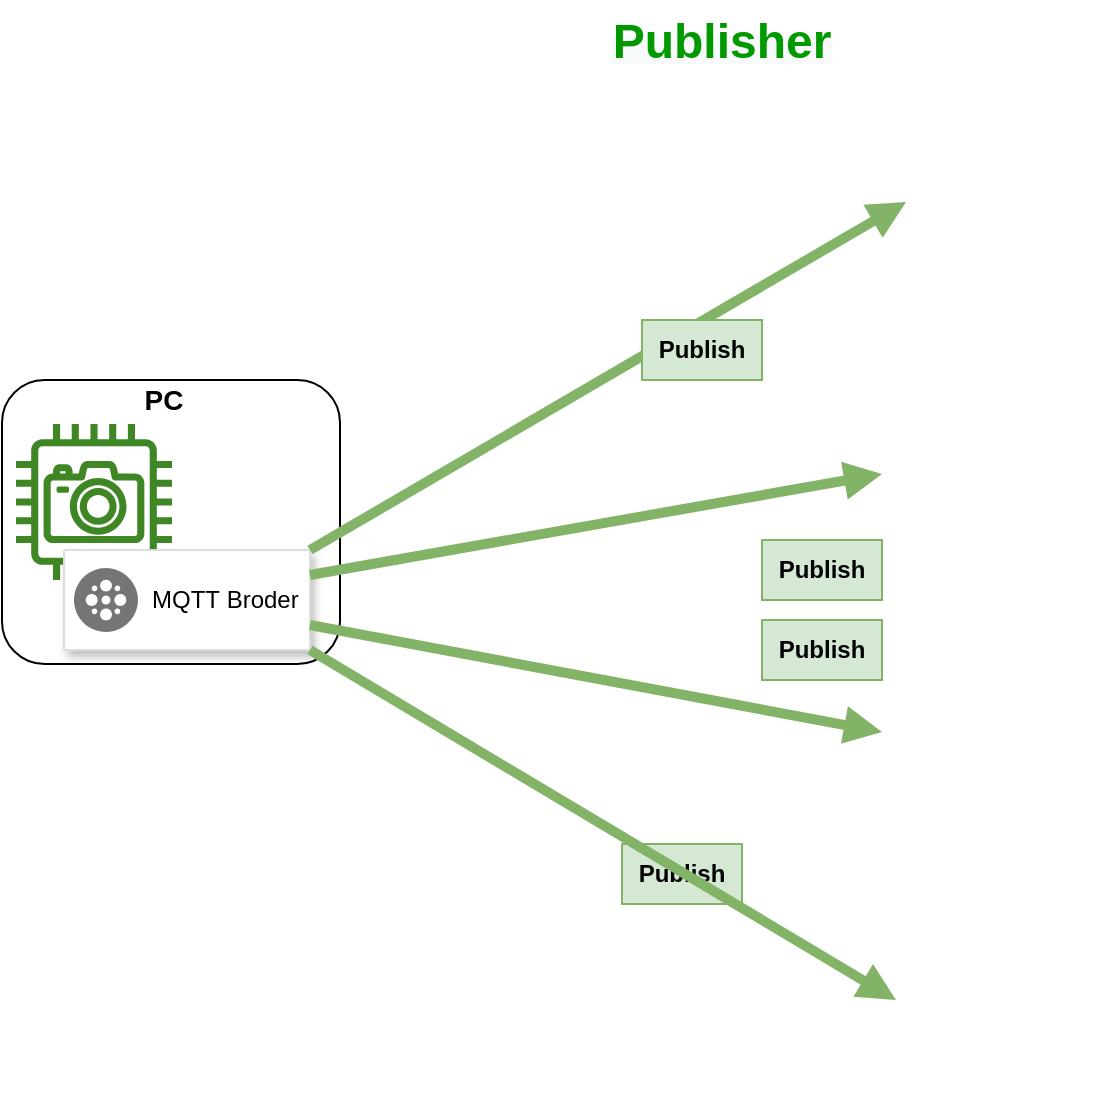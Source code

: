 <mxfile version="20.0.0" type="github">
  <diagram id="F5SDwPnBYvrJA9drzq9g" name="Page-1">
    <mxGraphModel dx="1369" dy="661" grid="0" gridSize="10" guides="1" tooltips="1" connect="1" arrows="1" fold="1" page="1" pageScale="1" pageWidth="827" pageHeight="1169" math="0" shadow="0">
      <root>
        <mxCell id="0" />
        <mxCell id="1" parent="0" />
        <mxCell id="fU6tQXLZl2TWPpuWkvAG-67" value="" style="rounded=1;whiteSpace=wrap;html=1;" vertex="1" parent="1">
          <mxGeometry x="190" y="260" width="169" height="142" as="geometry" />
        </mxCell>
        <mxCell id="fU6tQXLZl2TWPpuWkvAG-46" value="" style="sketch=0;outlineConnect=0;fontColor=#232F3E;gradientColor=none;fillColor=#3F8624;strokeColor=none;dashed=0;verticalLabelPosition=bottom;verticalAlign=top;align=center;html=1;fontSize=12;fontStyle=0;aspect=fixed;pointerEvents=1;shape=mxgraph.aws4.camera;" vertex="1" parent="1">
          <mxGeometry x="197" y="282" width="78" height="78" as="geometry" />
        </mxCell>
        <mxCell id="fU6tQXLZl2TWPpuWkvAG-47" value="" style="strokeColor=#dddddd;shadow=1;strokeWidth=1;rounded=1;absoluteArcSize=1;arcSize=2;" vertex="1" parent="1">
          <mxGeometry x="221" y="345" width="123" height="50" as="geometry" />
        </mxCell>
        <mxCell id="fU6tQXLZl2TWPpuWkvAG-48" value="&lt;div style=&quot;text-align: center;&quot;&gt;&lt;span style=&quot;background-color: initial;&quot;&gt;MQTT&amp;nbsp;&lt;/span&gt;&lt;span style=&quot;background-color: initial;&quot;&gt;Broder&lt;/span&gt;&lt;/div&gt;" style="sketch=0;dashed=0;connectable=0;html=1;fillColor=#757575;strokeColor=none;shape=mxgraph.gcp2.cluster;part=1;labelPosition=right;verticalLabelPosition=middle;align=left;verticalAlign=middle;spacingLeft=5;fontSize=12;" vertex="1" parent="fU6tQXLZl2TWPpuWkvAG-47">
          <mxGeometry y="0.5" width="32" height="32" relative="1" as="geometry">
            <mxPoint x="5" y="-16" as="offset" />
          </mxGeometry>
        </mxCell>
        <mxCell id="fU6tQXLZl2TWPpuWkvAG-49" value="" style="shape=image;verticalLabelPosition=bottom;labelBackgroundColor=default;verticalAlign=top;aspect=fixed;imageAspect=0;image=https://is1-ssl.mzstatic.com/image/thumb/Purple114/v4/c5/90/f9/c590f9ae-b6f5-b412-1456-228c4067a8d3/AppIcon-85-220-0-4-2x.png/1200x630bb.png;" vertex="1" parent="1">
          <mxGeometry x="637" y="520" width="100" height="100" as="geometry" />
        </mxCell>
        <mxCell id="fU6tQXLZl2TWPpuWkvAG-50" value="" style="shape=image;verticalLabelPosition=bottom;labelBackgroundColor=default;verticalAlign=top;aspect=fixed;imageAspect=0;image=https://upload.wikimedia.org/wikipedia/commons/2/2d/Mobile-Smartphone-icon.png;" vertex="1" parent="1">
          <mxGeometry x="630" y="380" width="112" height="112" as="geometry" />
        </mxCell>
        <mxCell id="fU6tQXLZl2TWPpuWkvAG-51" value="" style="shape=image;verticalLabelPosition=bottom;labelBackgroundColor=default;verticalAlign=top;aspect=fixed;imageAspect=0;image=https://findicons.com/files/icons/315/hydropro_v2/512/my_computer.png;" vertex="1" parent="1">
          <mxGeometry x="642" y="120" width="102" height="102" as="geometry" />
        </mxCell>
        <mxCell id="fU6tQXLZl2TWPpuWkvAG-52" value="" style="shape=image;verticalLabelPosition=bottom;labelBackgroundColor=default;verticalAlign=top;aspect=fixed;imageAspect=0;image=https://cdn-icons-png.flaticon.com/512/1803/1803974.png;" vertex="1" parent="1">
          <mxGeometry x="630" y="250" width="114" height="114" as="geometry" />
        </mxCell>
        <mxCell id="fU6tQXLZl2TWPpuWkvAG-56" value="&lt;b&gt;Publish&lt;/b&gt;" style="text;html=1;strokeColor=#82b366;fillColor=#d5e8d4;align=center;verticalAlign=middle;whiteSpace=wrap;rounded=0;" vertex="1" parent="1">
          <mxGeometry x="500" y="492" width="60" height="30" as="geometry" />
        </mxCell>
        <mxCell id="fU6tQXLZl2TWPpuWkvAG-59" value="" style="endArrow=block;html=1;rounded=0;entryX=0;entryY=0.5;entryDx=0;entryDy=0;strokeWidth=5;fillColor=#d5e8d4;strokeColor=#82b366;exitX=1;exitY=0;exitDx=0;exitDy=0;endFill=1;" edge="1" parent="1" source="fU6tQXLZl2TWPpuWkvAG-47" target="fU6tQXLZl2TWPpuWkvAG-51">
          <mxGeometry width="50" height="50" relative="1" as="geometry">
            <mxPoint x="200.028" y="299" as="sourcePoint" />
            <mxPoint x="330" y="360" as="targetPoint" />
          </mxGeometry>
        </mxCell>
        <mxCell id="fU6tQXLZl2TWPpuWkvAG-60" value="" style="endArrow=block;html=1;rounded=0;entryX=0;entryY=0.5;entryDx=0;entryDy=0;strokeWidth=5;fillColor=#d5e8d4;strokeColor=#82b366;exitX=1;exitY=0.25;exitDx=0;exitDy=0;endFill=1;" edge="1" parent="1" source="fU6tQXLZl2TWPpuWkvAG-47" target="fU6tQXLZl2TWPpuWkvAG-52">
          <mxGeometry width="50" height="50" relative="1" as="geometry">
            <mxPoint x="510" y="360" as="sourcePoint" />
            <mxPoint x="652" y="181" as="targetPoint" />
          </mxGeometry>
        </mxCell>
        <mxCell id="fU6tQXLZl2TWPpuWkvAG-61" value="" style="endArrow=block;html=1;rounded=0;entryX=0;entryY=0.5;entryDx=0;entryDy=0;strokeWidth=5;fillColor=#d5e8d4;strokeColor=#82b366;exitX=1;exitY=0.75;exitDx=0;exitDy=0;endFill=1;" edge="1" parent="1" source="fU6tQXLZl2TWPpuWkvAG-47" target="fU6tQXLZl2TWPpuWkvAG-50">
          <mxGeometry width="50" height="50" relative="1" as="geometry">
            <mxPoint x="520" y="370" as="sourcePoint" />
            <mxPoint x="640" y="317" as="targetPoint" />
          </mxGeometry>
        </mxCell>
        <mxCell id="fU6tQXLZl2TWPpuWkvAG-62" value="" style="endArrow=block;html=1;rounded=0;entryX=0;entryY=0.5;entryDx=0;entryDy=0;strokeWidth=5;fillColor=#d5e8d4;strokeColor=#82b366;exitX=1;exitY=1;exitDx=0;exitDy=0;endFill=1;" edge="1" parent="1" source="fU6tQXLZl2TWPpuWkvAG-47" target="fU6tQXLZl2TWPpuWkvAG-49">
          <mxGeometry width="50" height="50" relative="1" as="geometry">
            <mxPoint x="530" y="380" as="sourcePoint" />
            <mxPoint x="640" y="446" as="targetPoint" />
          </mxGeometry>
        </mxCell>
        <mxCell id="fU6tQXLZl2TWPpuWkvAG-63" value="&lt;b&gt;Publish&lt;/b&gt;" style="text;html=1;strokeColor=#82b366;fillColor=#d5e8d4;align=center;verticalAlign=middle;whiteSpace=wrap;rounded=0;" vertex="1" parent="1">
          <mxGeometry x="510" y="230" width="60" height="30" as="geometry" />
        </mxCell>
        <mxCell id="fU6tQXLZl2TWPpuWkvAG-64" value="&lt;b&gt;Publish&lt;/b&gt;" style="text;html=1;strokeColor=#82b366;fillColor=#d5e8d4;align=center;verticalAlign=middle;whiteSpace=wrap;rounded=0;" vertex="1" parent="1">
          <mxGeometry x="570" y="340" width="60" height="30" as="geometry" />
        </mxCell>
        <mxCell id="fU6tQXLZl2TWPpuWkvAG-65" value="&lt;b&gt;Publish&lt;/b&gt;" style="text;html=1;strokeColor=#82b366;fillColor=#d5e8d4;align=center;verticalAlign=middle;whiteSpace=wrap;rounded=0;" vertex="1" parent="1">
          <mxGeometry x="570" y="380" width="60" height="30" as="geometry" />
        </mxCell>
        <mxCell id="fU6tQXLZl2TWPpuWkvAG-66" value="&lt;b style=&quot;font-family: Helvetica; font-style: normal; font-variant-ligatures: normal; font-variant-caps: normal; letter-spacing: normal; orphans: 2; text-indent: 0px; text-transform: none; widows: 2; word-spacing: 0px; -webkit-text-stroke-width: 0px; background-color: rgb(248, 249, 250); text-decoration-thickness: initial; text-decoration-style: initial; text-decoration-color: initial;&quot;&gt;&lt;font color=&quot;#009900&quot; style=&quot;font-size: 24px;&quot;&gt;Publisher&lt;/font&gt;&lt;/b&gt;" style="text;whiteSpace=wrap;html=1;align=center;" vertex="1" parent="1">
          <mxGeometry x="510" y="70" width="80" height="30" as="geometry" />
        </mxCell>
        <mxCell id="fU6tQXLZl2TWPpuWkvAG-68" value="&lt;b&gt;&lt;font style=&quot;font-size: 14px;&quot;&gt;PC&lt;/font&gt;&lt;/b&gt;" style="text;html=1;strokeColor=none;fillColor=none;align=center;verticalAlign=middle;whiteSpace=wrap;rounded=0;" vertex="1" parent="1">
          <mxGeometry x="241" y="255" width="60" height="30" as="geometry" />
        </mxCell>
      </root>
    </mxGraphModel>
  </diagram>
</mxfile>
